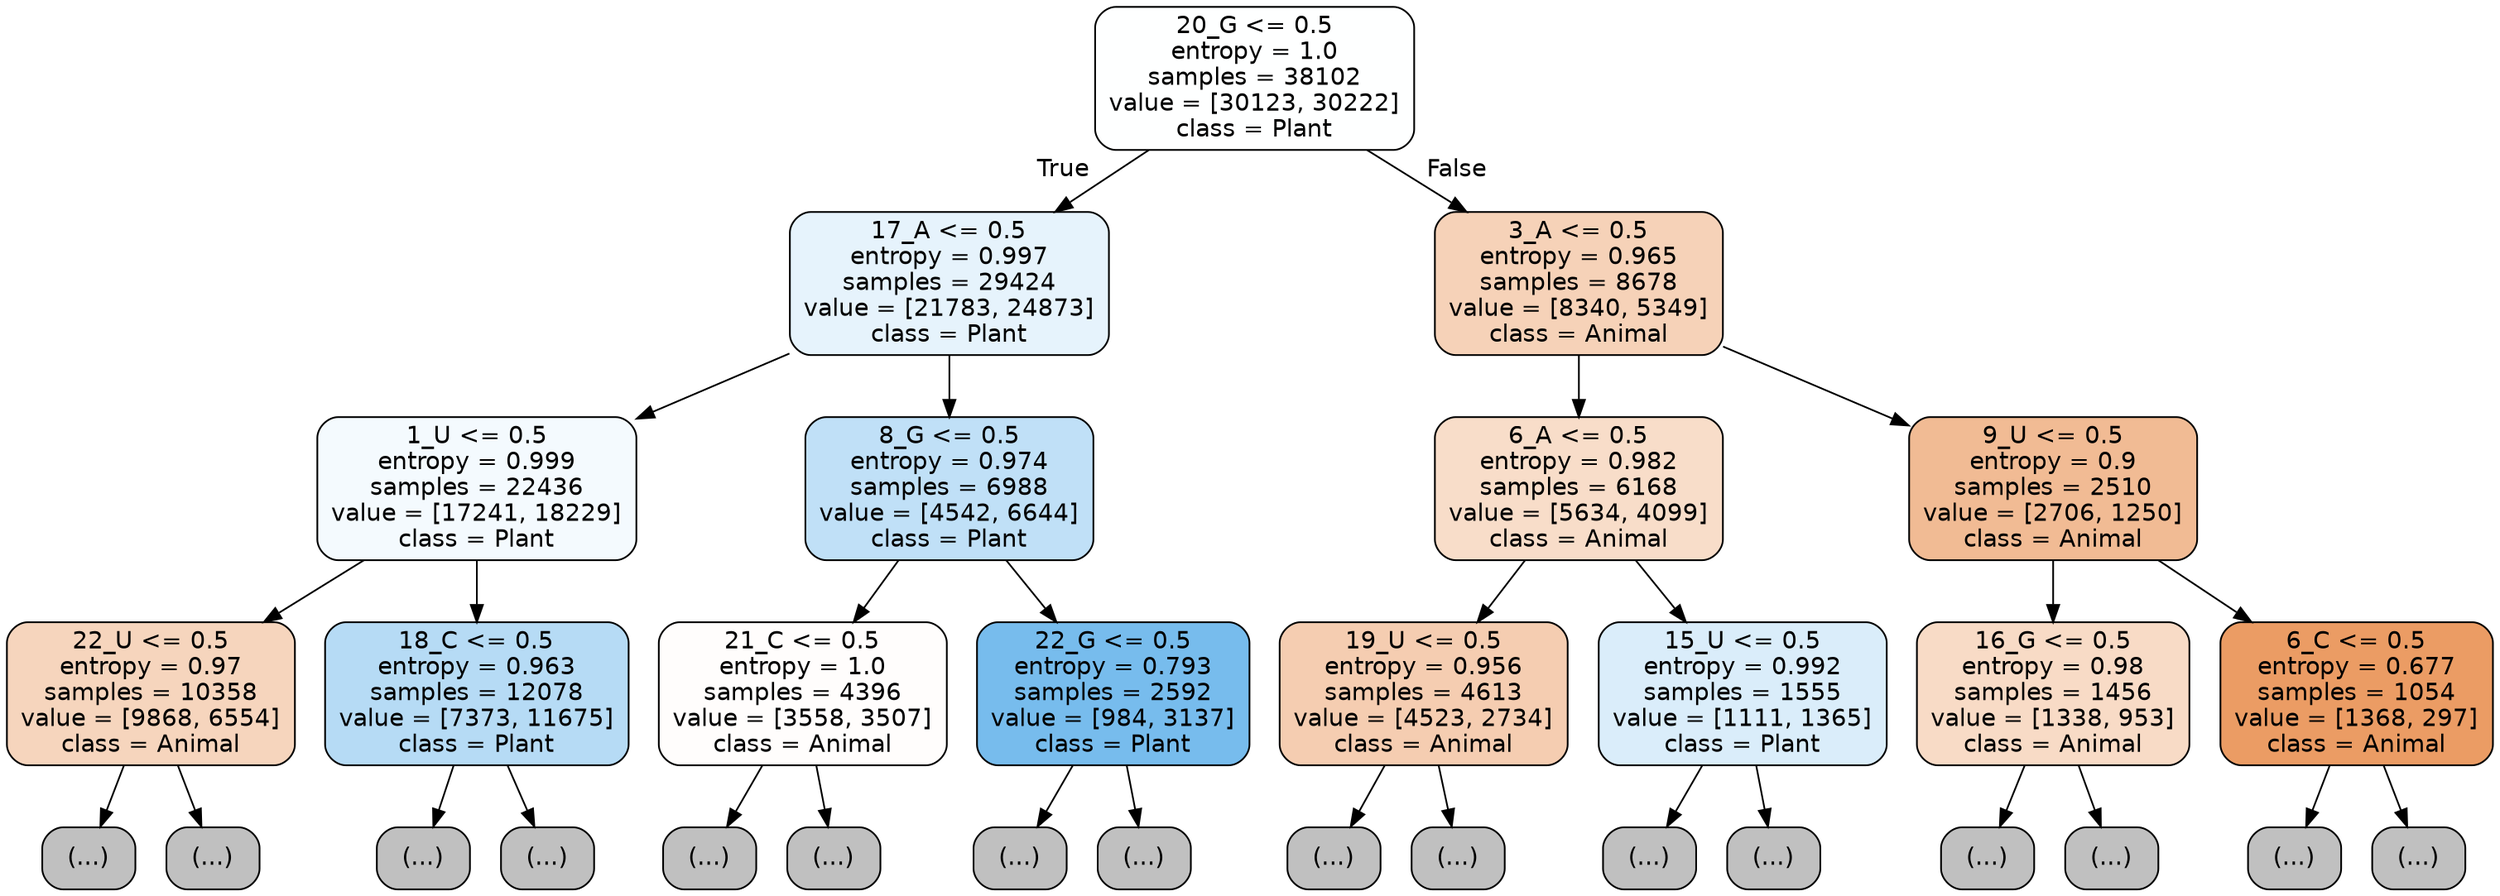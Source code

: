 digraph Tree {
node [shape=box, style="filled, rounded", color="black", fontname="helvetica"] ;
edge [fontname="helvetica"] ;
0 [label="20_G <= 0.5\nentropy = 1.0\nsamples = 38102\nvalue = [30123, 30222]\nclass = Plant", fillcolor="#feffff"] ;
1 [label="17_A <= 0.5\nentropy = 0.997\nsamples = 29424\nvalue = [21783, 24873]\nclass = Plant", fillcolor="#e6f3fc"] ;
0 -> 1 [labeldistance=2.5, labelangle=45, headlabel="True"] ;
2 [label="1_U <= 0.5\nentropy = 0.999\nsamples = 22436\nvalue = [17241, 18229]\nclass = Plant", fillcolor="#f4fafe"] ;
1 -> 2 ;
3 [label="22_U <= 0.5\nentropy = 0.97\nsamples = 10358\nvalue = [9868, 6554]\nclass = Animal", fillcolor="#f6d5bd"] ;
2 -> 3 ;
4 [label="(...)", fillcolor="#C0C0C0"] ;
3 -> 4 ;
4875 [label="(...)", fillcolor="#C0C0C0"] ;
3 -> 4875 ;
5470 [label="18_C <= 0.5\nentropy = 0.963\nsamples = 12078\nvalue = [7373, 11675]\nclass = Plant", fillcolor="#b6dbf5"] ;
2 -> 5470 ;
5471 [label="(...)", fillcolor="#C0C0C0"] ;
5470 -> 5471 ;
8788 [label="(...)", fillcolor="#C0C0C0"] ;
5470 -> 8788 ;
9767 [label="8_G <= 0.5\nentropy = 0.974\nsamples = 6988\nvalue = [4542, 6644]\nclass = Plant", fillcolor="#c0e0f7"] ;
1 -> 9767 ;
9768 [label="21_C <= 0.5\nentropy = 1.0\nsamples = 4396\nvalue = [3558, 3507]\nclass = Animal", fillcolor="#fffdfc"] ;
9767 -> 9768 ;
9769 [label="(...)", fillcolor="#C0C0C0"] ;
9768 -> 9769 ;
11424 [label="(...)", fillcolor="#C0C0C0"] ;
9768 -> 11424 ;
11903 [label="22_G <= 0.5\nentropy = 0.793\nsamples = 2592\nvalue = [984, 3137]\nclass = Plant", fillcolor="#77bced"] ;
9767 -> 11903 ;
11904 [label="(...)", fillcolor="#C0C0C0"] ;
11903 -> 11904 ;
12521 [label="(...)", fillcolor="#C0C0C0"] ;
11903 -> 12521 ;
12606 [label="3_A <= 0.5\nentropy = 0.965\nsamples = 8678\nvalue = [8340, 5349]\nclass = Animal", fillcolor="#f6d2b8"] ;
0 -> 12606 [labeldistance=2.5, labelangle=-45, headlabel="False"] ;
12607 [label="6_A <= 0.5\nentropy = 0.982\nsamples = 6168\nvalue = [5634, 4099]\nclass = Animal", fillcolor="#f8ddc9"] ;
12606 -> 12607 ;
12608 [label="19_U <= 0.5\nentropy = 0.956\nsamples = 4613\nvalue = [4523, 2734]\nclass = Animal", fillcolor="#f5cdb1"] ;
12607 -> 12608 ;
12609 [label="(...)", fillcolor="#C0C0C0"] ;
12608 -> 12609 ;
14198 [label="(...)", fillcolor="#C0C0C0"] ;
12608 -> 14198 ;
14929 [label="15_U <= 0.5\nentropy = 0.992\nsamples = 1555\nvalue = [1111, 1365]\nclass = Plant", fillcolor="#daedfa"] ;
12607 -> 14929 ;
14930 [label="(...)", fillcolor="#C0C0C0"] ;
14929 -> 14930 ;
15433 [label="(...)", fillcolor="#C0C0C0"] ;
14929 -> 15433 ;
15626 [label="9_U <= 0.5\nentropy = 0.9\nsamples = 2510\nvalue = [2706, 1250]\nclass = Animal", fillcolor="#f1bb94"] ;
12606 -> 15626 ;
15627 [label="16_G <= 0.5\nentropy = 0.98\nsamples = 1456\nvalue = [1338, 953]\nclass = Animal", fillcolor="#f8dbc6"] ;
15626 -> 15627 ;
15628 [label="(...)", fillcolor="#C0C0C0"] ;
15627 -> 15628 ;
16275 [label="(...)", fillcolor="#C0C0C0"] ;
15627 -> 16275 ;
16510 [label="6_C <= 0.5\nentropy = 0.677\nsamples = 1054\nvalue = [1368, 297]\nclass = Animal", fillcolor="#eb9c64"] ;
15626 -> 16510 ;
16511 [label="(...)", fillcolor="#C0C0C0"] ;
16510 -> 16511 ;
16792 [label="(...)", fillcolor="#C0C0C0"] ;
16510 -> 16792 ;
}